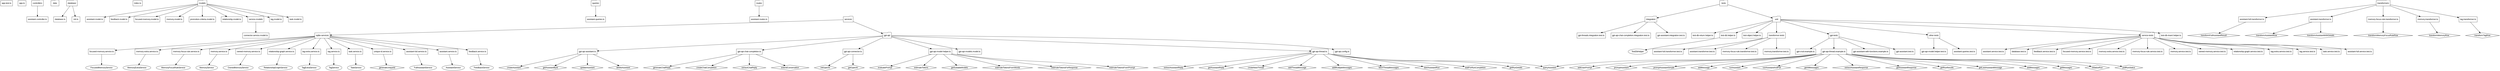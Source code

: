 
digraph G {
  rankdir=TB; // Change layout to Top-to-Bottom
  nodesep=0.5; // Adjust horizontal spacing
  ranksep=1;   // Adjust vertical spacing
  node [fontname="Arial"];
  "app-test.ts" [shape=box];
  "app.ts" [shape=box];
  "controllers" [shape=folder];
  "assistant.controller.ts" [shape=box];
  "data" [shape=folder];
  "database" [shape=folder];
  "database.ts" [shape=box];
  "init.ts" [shape=box];
  "index.ts" [shape=box];
  "models" [shape=folder];
  "assistant.model.ts" [shape=box];
  "feedback.model.ts" [shape=box];
  "focused-memory.model.ts" [shape=box];
  "memory.model.ts" [shape=box];
  "promotion-criteria.model.ts" [shape=box];
  "relationship.model.ts" [shape=box];
  "service-models" [shape=folder];
  "connector.service.model.ts" [shape=box];
  "tag.model.ts" [shape=box];
  "task.model.ts" [shape=box];
  "queries" [shape=folder];
  "assistant.queries.ts" [shape=box];
  "routes" [shape=folder];
  "assistant.routes.ts" [shape=box];
  "services" [shape=folder];
  "gpt-api" [shape=folder];
  "gpt-api-assistant.ts" [shape=box];
  "createAssistant" [shape=diamond];
  "getAssistantById" [shape=diamond];
  "updateAssistant" [shape=diamond];
  "deleteAssistant" [shape=diamond];
  "gpt-api-chat-completion.ts" [shape=box];
  "createChatCompletion" [shape=diamond];
  "extractChatReply" [shape=diamond];
  "generateChatReply" [shape=diamond];
  "extendConversation" [shape=diamond];
  "gpt-api-connector.ts" [shape=box];
  "initOpenAI" [shape=diamond];
  "getOpenAI" [shape=diamond];
  "gpt-api-model-helper.ts" [shape=box];
  "evaluatePrompt" [shape=diamond];
  "estimateTokens" [shape=diamond];
  "getSuitableModels" [shape=diamond];
  "estimateTokensFromWords" [shape=diamond];
  "estimateTokensForResponse" [shape=diamond];
  "estimateTokensFromPrompt" [shape=diamond];
  "gpt-api-models.model.ts" [shape=box];
  "gpt-api-thread.ts" [shape=box];
  "createNewThread" [shape=diamond];
  "addThreadMessage" [shape=diamond];
  "addMultipleMessages" [shape=diamond];
  "fetchThreadMessages" [shape=diamond];
  "startAssistantRun" [shape=diamond];
  "waitForRunCompletion" [shape=diamond];
  "getRunDetails" [shape=diamond];
  "extractAssistantReply" [shape=diamond];
  "getAssistantReply" [shape=diamond];
  "queryAssistant" [shape=diamond];
  "gpt-api.config.ts" [shape=box];
  "sqlite-services" [shape=folder];
  "assistant-full.service.ts" [shape=box];
  "FullAssistantService" [shape=ellipse];
  "assistant.service.ts" [shape=box];
  "AssistantService" [shape=ellipse];
  "feedback.service.ts" [shape=box];
  "FeedbackService" [shape=ellipse];
  "focused-memory.service.ts" [shape=box];
  "FocusedMemoryService" [shape=ellipse];
  "memory-extra.service.ts" [shape=box];
  "MemoryExtraService" [shape=ellipse];
  "memory-focus-rule.service.ts" [shape=box];
  "MemoryFocusRuleService" [shape=ellipse];
  "memory.service.ts" [shape=box];
  "MemoryService" [shape=ellipse];
  "owned-memory.service.ts" [shape=box];
  "OwnedMemoryService" [shape=ellipse];
  "relationship-graph.service.ts" [shape=box];
  "RelationshipGraphService" [shape=ellipse];
  "tag-extra.service.ts" [shape=box];
  "TagExtraService" [shape=ellipse];
  "tag.service.ts" [shape=box];
  "TagService" [shape=ellipse];
  "task.service.ts" [shape=box];
  "TaskService" [shape=ellipse];
  "unique-id.service.ts" [shape=box];
  "generateUniqueId" [shape=diamond];
  "tests" [shape=folder];
  "integration" [shape=folder];
  "gpt-api-chat-completion.integration.test.ts" [shape=box];
  "gpt-assistant.integration.test.ts" [shape=box];
  "gpt-threads.integration.test.ts" [shape=box];
  "unit" [shape=folder];
  "gpt-tests" [shape=folder];
  "gpt-api-thread.example.ts" [shape=box];
  "addMessage" [shape=diamond];
  "runAssistant" [shape=diamond];
  "runAssistantAndPoll" [shape=diamond];
  "getAllMessages" [shape=diamond];
  "extractAssistantResponse" [shape=diamond];
  "getAssistantResponse" [shape=diamond];
  "getRunResults" [shape=diamond];
  "getLastAssistantMessage" [shape=diamond];
  "queryAssistant" [shape=diamond];
  "addMessages" [shape=diamond];
  "getMessages" [shape=diamond];
  "initializeRun" [shape=diamond];
  "pollRunStatus" [shape=diamond];
  "addUserPrompt" [shape=diamond];
  "promptAssistant" [shape=diamond];
  "promptAssistantSimple" [shape=diamond];
  "gpt-assistant-with-functions.example.ts" [shape=box];
  "gpt-assistant.test.ts" [shape=box];
  "gpt-crud.example.ts" [shape=box];
  "other-tests" [shape=folder];
  "assistant.queries.test.ts" [shape=box];
  "gpt-api-model.helper.test.ts" [shape=box];
  "service-tests" [shape=folder];
  "assistant-full.service.test.ts" [shape=box];
  "assistant.service.test.ts" [shape=box];
  "database.test.ts" [shape=box];
  "feedback.service.test.ts" [shape=box];
  "focused-memory.service.test.ts" [shape=box];
  "memory-extra.service.test.ts" [shape=box];
  "memory-focus-rule.service.test.ts" [shape=box];
  "memory.service.test.ts" [shape=box];
  "owned-memory.service.test.ts" [shape=box];
  "relationship-graph.service.test.ts" [shape=box];
  "tag-extra.service.test.ts" [shape=box];
  "tag.service.test.ts" [shape=box];
  "task.service.test.ts" [shape=box];
  "test-db-insert.helper.ts" [shape=box];
  "test-db-return.helper.ts" [shape=box];
  "test-db.helper.ts" [shape=box];
  "TestDbHelper" [shape=ellipse];
  "test-object.helper.ts" [shape=box];
  "transformer-tests" [shape=folder];
  "assistant-full.transformer.test.ts" [shape=box];
  "assistant.transformer.test.ts" [shape=box];
  "memory-focus-rule.transformer.test.ts" [shape=box];
  "memory.transformer.test.ts" [shape=box];
  "transformers" [shape=folder];
  "assistant-full.transformer.ts" [shape=box];
  "transformFullAssistantResult" [shape=diamond];
  "assistant.transformer.ts" [shape=box];
  "transformAssistantRow" [shape=diamond];
  "transformAssistantWithDetails" [shape=diamond];
  "memory-focus-rule.transformer.ts" [shape=box];
  "transformMemoryFocusRuleRow" [shape=diamond];
  "memory.transformer.ts" [shape=box];
  "transformMemoryRow" [shape=diamond];
  "tag.transformer.ts" [shape=box];
  "transformTagRow" [shape=diamond];
  "controllers" -> "assistant.controller.ts";
  "database" -> "database.ts";
  "database" -> "init.ts";
  "models" -> "assistant.model.ts";
  "models" -> "feedback.model.ts";
  "models" -> "focused-memory.model.ts";
  "models" -> "memory.model.ts";
  "models" -> "promotion-criteria.model.ts";
  "models" -> "relationship.model.ts";
  "models" -> "service-models";
  "service-models" -> "connector.service.model.ts";
  "models" -> "tag.model.ts";
  "models" -> "task.model.ts";
  "queries" -> "assistant.queries.ts";
  "routes" -> "assistant.routes.ts";
  "services" -> "gpt-api";
  "gpt-api" -> "gpt-api-assistant.ts";
  "gpt-api-assistant.ts" -> "createAssistant";
  "gpt-api-assistant.ts" -> "getAssistantById";
  "gpt-api-assistant.ts" -> "updateAssistant";
  "gpt-api-assistant.ts" -> "deleteAssistant";
  "gpt-api" -> "gpt-api-chat-completion.ts";
  "gpt-api-chat-completion.ts" -> "createChatCompletion";
  "gpt-api-chat-completion.ts" -> "extractChatReply";
  "gpt-api-chat-completion.ts" -> "generateChatReply";
  "gpt-api-chat-completion.ts" -> "extendConversation";
  "gpt-api" -> "gpt-api-connector.ts";
  "gpt-api-connector.ts" -> "initOpenAI";
  "gpt-api-connector.ts" -> "getOpenAI";
  "gpt-api" -> "gpt-api-model-helper.ts";
  "gpt-api-model-helper.ts" -> "evaluatePrompt";
  "gpt-api-model-helper.ts" -> "estimateTokens";
  "gpt-api-model-helper.ts" -> "getSuitableModels";
  "gpt-api-model-helper.ts" -> "estimateTokensFromWords";
  "gpt-api-model-helper.ts" -> "estimateTokensForResponse";
  "gpt-api-model-helper.ts" -> "estimateTokensFromPrompt";
  "gpt-api" -> "gpt-api-models.model.ts";
  "gpt-api" -> "gpt-api-thread.ts";
  "gpt-api-thread.ts" -> "createNewThread";
  "gpt-api-thread.ts" -> "addThreadMessage";
  "gpt-api-thread.ts" -> "addMultipleMessages";
  "gpt-api-thread.ts" -> "fetchThreadMessages";
  "gpt-api-thread.ts" -> "startAssistantRun";
  "gpt-api-thread.ts" -> "waitForRunCompletion";
  "gpt-api-thread.ts" -> "getRunDetails";
  "gpt-api-thread.ts" -> "extractAssistantReply";
  "gpt-api-thread.ts" -> "getAssistantReply";
  "gpt-api-thread.ts" -> "queryAssistant";
  "gpt-api" -> "gpt-api.config.ts";
  "services" -> "sqlite-services";
  "sqlite-services" -> "assistant-full.service.ts";
  "assistant-full.service.ts" -> "FullAssistantService";
  "sqlite-services" -> "assistant.service.ts";
  "assistant.service.ts" -> "AssistantService";
  "sqlite-services" -> "feedback.service.ts";
  "feedback.service.ts" -> "FeedbackService";
  "sqlite-services" -> "focused-memory.service.ts";
  "focused-memory.service.ts" -> "FocusedMemoryService";
  "sqlite-services" -> "memory-extra.service.ts";
  "memory-extra.service.ts" -> "MemoryExtraService";
  "sqlite-services" -> "memory-focus-rule.service.ts";
  "memory-focus-rule.service.ts" -> "MemoryFocusRuleService";
  "sqlite-services" -> "memory.service.ts";
  "memory.service.ts" -> "MemoryService";
  "sqlite-services" -> "owned-memory.service.ts";
  "owned-memory.service.ts" -> "OwnedMemoryService";
  "sqlite-services" -> "relationship-graph.service.ts";
  "relationship-graph.service.ts" -> "RelationshipGraphService";
  "sqlite-services" -> "tag-extra.service.ts";
  "tag-extra.service.ts" -> "TagExtraService";
  "sqlite-services" -> "tag.service.ts";
  "tag.service.ts" -> "TagService";
  "sqlite-services" -> "task.service.ts";
  "task.service.ts" -> "TaskService";
  "sqlite-services" -> "unique-id.service.ts";
  "unique-id.service.ts" -> "generateUniqueId";
  "tests" -> "integration";
  "integration" -> "gpt-api-chat-completion.integration.test.ts";
  "integration" -> "gpt-assistant.integration.test.ts";
  "integration" -> "gpt-threads.integration.test.ts";
  "tests" -> "unit";
  "unit" -> "gpt-tests";
  "gpt-tests" -> "gpt-api-thread.example.ts";
  "gpt-api-thread.example.ts" -> "addMessage";
  "gpt-api-thread.example.ts" -> "runAssistant";
  "gpt-api-thread.example.ts" -> "runAssistantAndPoll";
  "gpt-api-thread.example.ts" -> "getAllMessages";
  "gpt-api-thread.example.ts" -> "extractAssistantResponse";
  "gpt-api-thread.example.ts" -> "getAssistantResponse";
  "gpt-api-thread.example.ts" -> "getRunResults";
  "gpt-api-thread.example.ts" -> "getLastAssistantMessage";
  "gpt-api-thread.example.ts" -> "queryAssistant";
  "gpt-api-thread.example.ts" -> "addMessages";
  "gpt-api-thread.example.ts" -> "getMessages";
  "gpt-api-thread.example.ts" -> "initializeRun";
  "gpt-api-thread.example.ts" -> "pollRunStatus";
  "gpt-api-thread.example.ts" -> "addUserPrompt";
  "gpt-api-thread.example.ts" -> "promptAssistant";
  "gpt-api-thread.example.ts" -> "promptAssistantSimple";
  "gpt-tests" -> "gpt-assistant-with-functions.example.ts";
  "gpt-tests" -> "gpt-assistant.test.ts";
  "gpt-tests" -> "gpt-crud.example.ts";
  "unit" -> "other-tests";
  "other-tests" -> "assistant.queries.test.ts";
  "other-tests" -> "gpt-api-model.helper.test.ts";
  "unit" -> "service-tests";
  "service-tests" -> "assistant-full.service.test.ts";
  "service-tests" -> "assistant.service.test.ts";
  "service-tests" -> "database.test.ts";
  "service-tests" -> "feedback.service.test.ts";
  "service-tests" -> "focused-memory.service.test.ts";
  "service-tests" -> "memory-extra.service.test.ts";
  "service-tests" -> "memory-focus-rule.service.test.ts";
  "service-tests" -> "memory.service.test.ts";
  "service-tests" -> "owned-memory.service.test.ts";
  "service-tests" -> "relationship-graph.service.test.ts";
  "service-tests" -> "tag-extra.service.test.ts";
  "service-tests" -> "tag.service.test.ts";
  "service-tests" -> "task.service.test.ts";
  "unit" -> "test-db-insert.helper.ts";
  "unit" -> "test-db-return.helper.ts";
  "unit" -> "test-db.helper.ts";
  "test-db.helper.ts" -> "TestDbHelper";
  "unit" -> "test-object.helper.ts";
  "unit" -> "transformer-tests";
  "transformer-tests" -> "assistant-full.transformer.test.ts";
  "transformer-tests" -> "assistant.transformer.test.ts";
  "transformer-tests" -> "memory-focus-rule.transformer.test.ts";
  "transformer-tests" -> "memory.transformer.test.ts";
  "transformers" -> "assistant-full.transformer.ts";
  "assistant-full.transformer.ts" -> "transformFullAssistantResult";
  "transformers" -> "assistant.transformer.ts";
  "assistant.transformer.ts" -> "transformAssistantRow";
  "assistant.transformer.ts" -> "transformAssistantWithDetails";
  "transformers" -> "memory-focus-rule.transformer.ts";
  "memory-focus-rule.transformer.ts" -> "transformMemoryFocusRuleRow";
  "transformers" -> "memory.transformer.ts";
  "memory.transformer.ts" -> "transformMemoryRow";
  "transformers" -> "tag.transformer.ts";
  "tag.transformer.ts" -> "transformTagRow"
}
